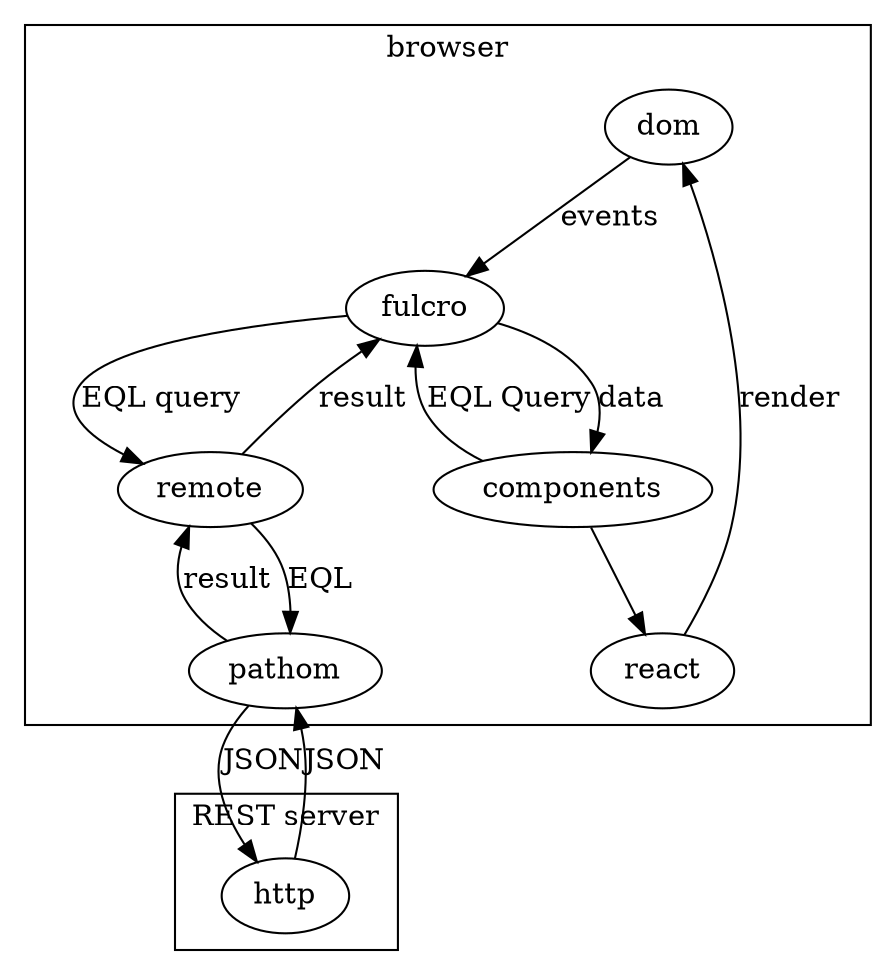 digraph G {
    subgraph cluster_browser_eql {
    dom -> fulcro [label = "events"]
    fulcro -> remote [label = "EQL query"]
    remote -> fulcro [label = "result"]
    remote -> pathom [label = "EQL"]
    components -> fulcro [label = "EQL Query"]
    pathom -> remote [label = "result"]

    fulcro -> components [label = "data"]
    components -> react
    react -> dom [label = "render"]
    label = "browser";
    }


    subgraph cluster_server_rest {
    label = "REST server";
    pathom -> http [label = "JSON"]
    http -> pathom [label = "JSON"]
    }
}
